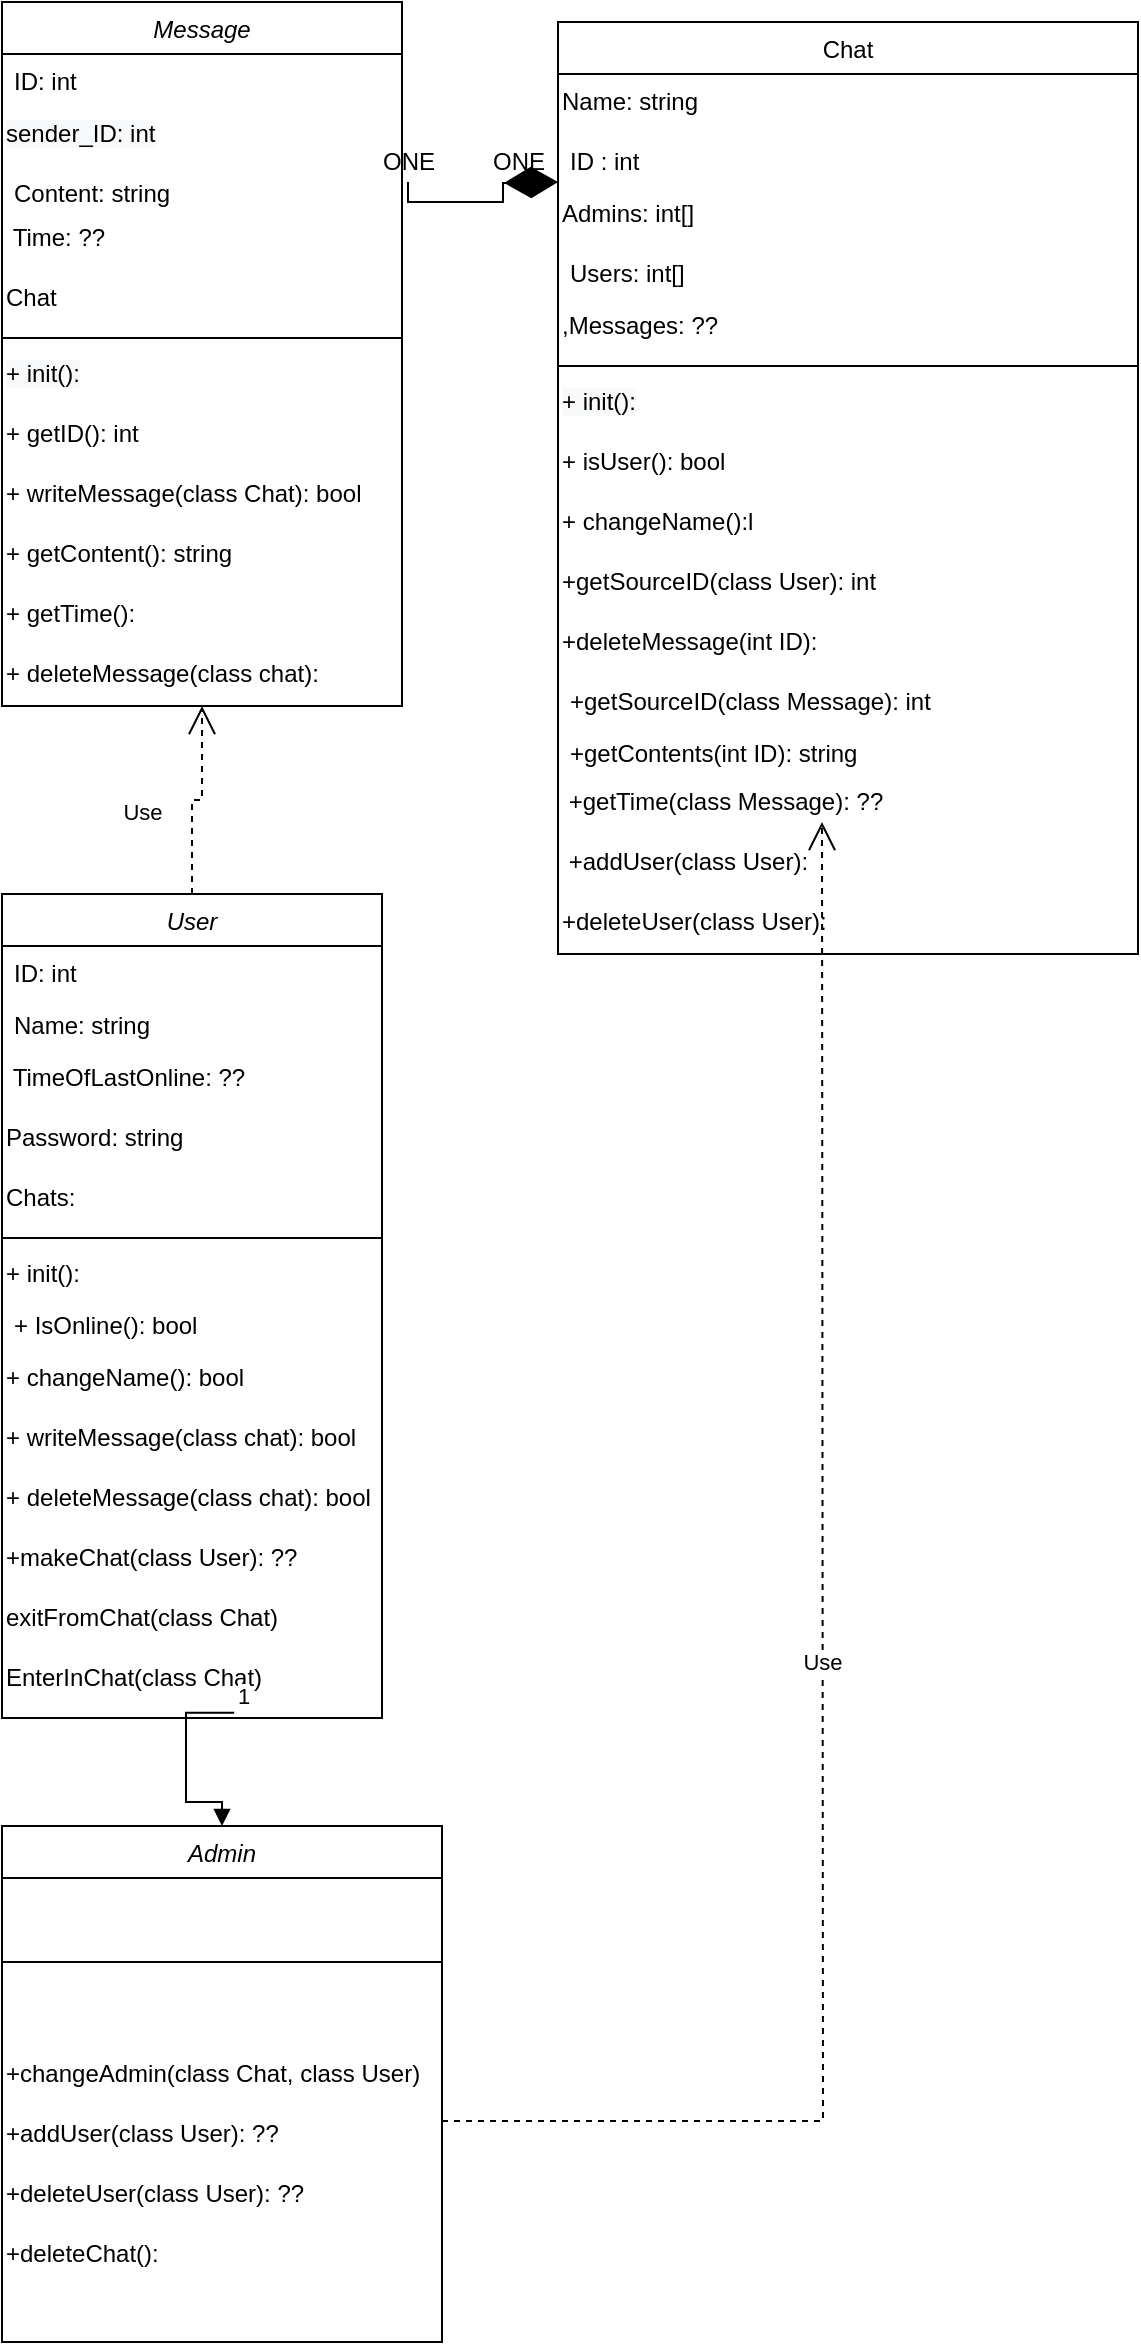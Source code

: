 <mxfile version="15.4.3" type="device"><diagram id="C5RBs43oDa-KdzZeNtuy" name="Page-1"><mxGraphModel dx="1038" dy="579" grid="1" gridSize="10" guides="1" tooltips="1" connect="1" arrows="1" fold="1" page="1" pageScale="1" pageWidth="827" pageHeight="1169" math="0" shadow="0"><root><mxCell id="WIyWlLk6GJQsqaUBKTNV-0"/><mxCell id="WIyWlLk6GJQsqaUBKTNV-1" parent="WIyWlLk6GJQsqaUBKTNV-0"/><mxCell id="zkfFHV4jXpPFQw0GAbJ--0" value="Message" style="swimlane;fontStyle=2;align=center;verticalAlign=top;childLayout=stackLayout;horizontal=1;startSize=26;horizontalStack=0;resizeParent=1;resizeLast=0;collapsible=1;marginBottom=0;rounded=0;shadow=0;strokeWidth=1;" parent="WIyWlLk6GJQsqaUBKTNV-1" vertex="1"><mxGeometry x="230" y="110" width="200" height="352" as="geometry"><mxRectangle x="230" y="140" width="160" height="26" as="alternateBounds"/></mxGeometry></mxCell><mxCell id="zkfFHV4jXpPFQw0GAbJ--1" value="ID: int   " style="text;align=left;verticalAlign=top;spacingLeft=4;spacingRight=4;overflow=hidden;rotatable=0;points=[[0,0.5],[1,0.5]];portConstraint=eastwest;" parent="zkfFHV4jXpPFQw0GAbJ--0" vertex="1"><mxGeometry y="26" width="200" height="26" as="geometry"/></mxCell><mxCell id="69HP-bowsw5nCI7gwzjr-82" value="&lt;span style=&quot;color: rgb(0 , 0 , 0) ; font-family: &amp;#34;helvetica&amp;#34; ; font-size: 12px ; font-style: normal ; font-weight: 400 ; letter-spacing: normal ; text-align: left ; text-indent: 0px ; text-transform: none ; word-spacing: 0px ; background-color: rgb(248 , 249 , 250) ; display: inline ; float: none&quot;&gt;sender_ID: int&lt;/span&gt;" style="text;whiteSpace=wrap;html=1;" vertex="1" parent="zkfFHV4jXpPFQw0GAbJ--0"><mxGeometry y="52" width="200" height="30" as="geometry"/></mxCell><mxCell id="zkfFHV4jXpPFQw0GAbJ--3" value="Content: string" style="text;align=left;verticalAlign=top;spacingLeft=4;spacingRight=4;overflow=hidden;rotatable=0;points=[[0,0.5],[1,0.5]];portConstraint=eastwest;rounded=0;shadow=0;html=0;" parent="zkfFHV4jXpPFQw0GAbJ--0" vertex="1"><mxGeometry y="82" width="200" height="22" as="geometry"/></mxCell><mxCell id="69HP-bowsw5nCI7gwzjr-4" value="&amp;nbsp;Time: ??" style="text;whiteSpace=wrap;html=1;" vertex="1" parent="zkfFHV4jXpPFQw0GAbJ--0"><mxGeometry y="104" width="200" height="30" as="geometry"/></mxCell><mxCell id="69HP-bowsw5nCI7gwzjr-94" value="Chat" style="text;whiteSpace=wrap;html=1;" vertex="1" parent="zkfFHV4jXpPFQw0GAbJ--0"><mxGeometry y="134" width="200" height="30" as="geometry"/></mxCell><mxCell id="zkfFHV4jXpPFQw0GAbJ--4" value="" style="line;html=1;strokeWidth=1;align=left;verticalAlign=middle;spacingTop=-1;spacingLeft=3;spacingRight=3;rotatable=0;labelPosition=right;points=[];portConstraint=eastwest;" parent="zkfFHV4jXpPFQw0GAbJ--0" vertex="1"><mxGeometry y="164" width="200" height="8" as="geometry"/></mxCell><mxCell id="69HP-bowsw5nCI7gwzjr-87" value="&lt;span style=&quot;color: rgb(0, 0, 0); font-family: helvetica; font-size: 12px; font-style: normal; font-weight: 400; letter-spacing: normal; text-align: left; text-indent: 0px; text-transform: none; word-spacing: 0px; background-color: rgb(248, 249, 250); display: inline; float: none;&quot;&gt;+ init():&lt;/span&gt;" style="text;whiteSpace=wrap;html=1;" vertex="1" parent="zkfFHV4jXpPFQw0GAbJ--0"><mxGeometry y="172" width="200" height="30" as="geometry"/></mxCell><mxCell id="69HP-bowsw5nCI7gwzjr-36" value="+ getID(): int" style="text;whiteSpace=wrap;html=1;" vertex="1" parent="zkfFHV4jXpPFQw0GAbJ--0"><mxGeometry y="202" width="200" height="30" as="geometry"/></mxCell><mxCell id="69HP-bowsw5nCI7gwzjr-96" value="+ writeMessage(class Chat): bool" style="text;whiteSpace=wrap;html=1;" vertex="1" parent="zkfFHV4jXpPFQw0GAbJ--0"><mxGeometry y="232" width="200" height="30" as="geometry"/></mxCell><mxCell id="69HP-bowsw5nCI7gwzjr-37" value="+ getContent(): string" style="text;whiteSpace=wrap;html=1;" vertex="1" parent="zkfFHV4jXpPFQw0GAbJ--0"><mxGeometry y="262" width="200" height="30" as="geometry"/></mxCell><mxCell id="69HP-bowsw5nCI7gwzjr-70" value="+ getTime():&amp;nbsp;" style="text;whiteSpace=wrap;html=1;" vertex="1" parent="zkfFHV4jXpPFQw0GAbJ--0"><mxGeometry y="292" width="200" height="30" as="geometry"/></mxCell><mxCell id="69HP-bowsw5nCI7gwzjr-100" value="+ deleteMessage(class chat):&amp;nbsp;" style="text;whiteSpace=wrap;html=1;" vertex="1" parent="zkfFHV4jXpPFQw0GAbJ--0"><mxGeometry y="322" width="200" height="30" as="geometry"/></mxCell><mxCell id="zkfFHV4jXpPFQw0GAbJ--17" value="Chat" style="swimlane;fontStyle=0;align=center;verticalAlign=top;childLayout=stackLayout;horizontal=1;startSize=26;horizontalStack=0;resizeParent=1;resizeLast=0;collapsible=1;marginBottom=0;rounded=0;shadow=0;strokeWidth=1;" parent="WIyWlLk6GJQsqaUBKTNV-1" vertex="1"><mxGeometry x="508" y="120" width="290" height="466" as="geometry"><mxRectangle x="550" y="140" width="160" height="26" as="alternateBounds"/></mxGeometry></mxCell><mxCell id="69HP-bowsw5nCI7gwzjr-72" value="&lt;font face=&quot;helvetica&quot;&gt;Name: string&lt;/font&gt;" style="text;whiteSpace=wrap;html=1;" vertex="1" parent="zkfFHV4jXpPFQw0GAbJ--17"><mxGeometry y="26" width="290" height="30" as="geometry"/></mxCell><mxCell id="zkfFHV4jXpPFQw0GAbJ--18" value="ID : int" style="text;align=left;verticalAlign=top;spacingLeft=4;spacingRight=4;overflow=hidden;rotatable=0;points=[[0,0.5],[1,0.5]];portConstraint=eastwest;" parent="zkfFHV4jXpPFQw0GAbJ--17" vertex="1"><mxGeometry y="56" width="290" height="26" as="geometry"/></mxCell><mxCell id="69HP-bowsw5nCI7gwzjr-98" value="Admins: int[]" style="text;whiteSpace=wrap;html=1;" vertex="1" parent="zkfFHV4jXpPFQw0GAbJ--17"><mxGeometry y="82" width="290" height="30" as="geometry"/></mxCell><mxCell id="zkfFHV4jXpPFQw0GAbJ--19" value="Users: int[]" style="text;align=left;verticalAlign=top;spacingLeft=4;spacingRight=4;overflow=hidden;rotatable=0;points=[[0,0.5],[1,0.5]];portConstraint=eastwest;rounded=0;shadow=0;html=0;" parent="zkfFHV4jXpPFQw0GAbJ--17" vertex="1"><mxGeometry y="112" width="290" height="26" as="geometry"/></mxCell><mxCell id="69HP-bowsw5nCI7gwzjr-32" value=",Messages: ??" style="text;whiteSpace=wrap;html=1;" vertex="1" parent="zkfFHV4jXpPFQw0GAbJ--17"><mxGeometry y="138" width="290" height="30" as="geometry"/></mxCell><mxCell id="zkfFHV4jXpPFQw0GAbJ--23" value="" style="line;html=1;strokeWidth=1;align=left;verticalAlign=middle;spacingTop=-1;spacingLeft=3;spacingRight=3;rotatable=0;labelPosition=right;points=[];portConstraint=eastwest;" parent="zkfFHV4jXpPFQw0GAbJ--17" vertex="1"><mxGeometry y="168" width="290" height="8" as="geometry"/></mxCell><mxCell id="69HP-bowsw5nCI7gwzjr-76" value="&lt;span style=&quot;color: rgb(0 , 0 , 0) ; font-family: &amp;#34;helvetica&amp;#34; ; font-size: 12px ; font-style: normal ; font-weight: 400 ; letter-spacing: normal ; text-align: left ; text-indent: 0px ; text-transform: none ; word-spacing: 0px ; background-color: rgb(248 , 249 , 250) ; display: inline ; float: none&quot;&gt;+ init():&lt;/span&gt;" style="text;whiteSpace=wrap;html=1;" vertex="1" parent="zkfFHV4jXpPFQw0GAbJ--17"><mxGeometry y="176" width="290" height="30" as="geometry"/></mxCell><mxCell id="69HP-bowsw5nCI7gwzjr-102" value="+ isUser(): bool" style="text;whiteSpace=wrap;html=1;" vertex="1" parent="zkfFHV4jXpPFQw0GAbJ--17"><mxGeometry y="206" width="290" height="30" as="geometry"/></mxCell><mxCell id="69HP-bowsw5nCI7gwzjr-73" value="+ changeName():l" style="text;whiteSpace=wrap;html=1;" vertex="1" parent="zkfFHV4jXpPFQw0GAbJ--17"><mxGeometry y="236" width="290" height="30" as="geometry"/></mxCell><mxCell id="69HP-bowsw5nCI7gwzjr-20" value="+getSourceID(class User): int" style="text;whiteSpace=wrap;html=1;" vertex="1" parent="zkfFHV4jXpPFQw0GAbJ--17"><mxGeometry y="266" width="290" height="30" as="geometry"/></mxCell><mxCell id="69HP-bowsw5nCI7gwzjr-81" value="+deleteMessage(int ID):&amp;nbsp;" style="text;whiteSpace=wrap;html=1;" vertex="1" parent="zkfFHV4jXpPFQw0GAbJ--17"><mxGeometry y="296" width="290" height="30" as="geometry"/></mxCell><mxCell id="69HP-bowsw5nCI7gwzjr-1" value="+getSourceID(class Message): int" style="text;align=left;verticalAlign=top;spacingLeft=4;spacingRight=4;overflow=hidden;rotatable=0;points=[[0,0.5],[1,0.5]];portConstraint=eastwest;" vertex="1" parent="zkfFHV4jXpPFQw0GAbJ--17"><mxGeometry y="326" width="290" height="26" as="geometry"/></mxCell><mxCell id="69HP-bowsw5nCI7gwzjr-3" value="+getContents(int ID): string" style="text;align=left;verticalAlign=top;spacingLeft=4;spacingRight=4;overflow=hidden;rotatable=0;points=[[0,0.5],[1,0.5]];portConstraint=eastwest;" vertex="1" parent="zkfFHV4jXpPFQw0GAbJ--17"><mxGeometry y="352" width="290" height="24" as="geometry"/></mxCell><mxCell id="69HP-bowsw5nCI7gwzjr-7" value="&amp;nbsp;+getTime(class Message): ??" style="text;whiteSpace=wrap;html=1;" vertex="1" parent="zkfFHV4jXpPFQw0GAbJ--17"><mxGeometry y="376" width="290" height="30" as="geometry"/></mxCell><mxCell id="69HP-bowsw5nCI7gwzjr-19" value="&amp;nbsp;+addUser(class User):&amp;nbsp;" style="text;whiteSpace=wrap;html=1;" vertex="1" parent="zkfFHV4jXpPFQw0GAbJ--17"><mxGeometry y="406" width="290" height="30" as="geometry"/></mxCell><mxCell id="69HP-bowsw5nCI7gwzjr-33" value="+deleteUser(class User):&amp;nbsp;" style="text;whiteSpace=wrap;html=1;" vertex="1" parent="zkfFHV4jXpPFQw0GAbJ--17"><mxGeometry y="436" width="290" height="30" as="geometry"/></mxCell><mxCell id="69HP-bowsw5nCI7gwzjr-0" value="" style="endArrow=diamondThin;endFill=1;endSize=24;html=1;rounded=0;edgeStyle=orthogonalEdgeStyle;exitX=0.5;exitY=1;exitDx=0;exitDy=0;exitPerimeter=0;" edge="1" parent="WIyWlLk6GJQsqaUBKTNV-1" source="69HP-bowsw5nCI7gwzjr-31"><mxGeometry width="160" relative="1" as="geometry"><mxPoint x="440" y="200" as="sourcePoint"/><mxPoint x="508" y="200" as="targetPoint"/></mxGeometry></mxCell><mxCell id="69HP-bowsw5nCI7gwzjr-9" value="User" style="swimlane;fontStyle=2;align=center;verticalAlign=top;childLayout=stackLayout;horizontal=1;startSize=26;horizontalStack=0;resizeParent=1;resizeLast=0;collapsible=1;marginBottom=0;rounded=0;shadow=0;strokeWidth=1;" vertex="1" parent="WIyWlLk6GJQsqaUBKTNV-1"><mxGeometry x="230" y="556" width="190" height="412" as="geometry"><mxRectangle x="230" y="420" width="160" height="26" as="alternateBounds"/></mxGeometry></mxCell><mxCell id="69HP-bowsw5nCI7gwzjr-10" value="ID: int" style="text;align=left;verticalAlign=top;spacingLeft=4;spacingRight=4;overflow=hidden;rotatable=0;points=[[0,0.5],[1,0.5]];portConstraint=eastwest;" vertex="1" parent="69HP-bowsw5nCI7gwzjr-9"><mxGeometry y="26" width="190" height="26" as="geometry"/></mxCell><mxCell id="69HP-bowsw5nCI7gwzjr-11" value="Name: string" style="text;align=left;verticalAlign=top;spacingLeft=4;spacingRight=4;overflow=hidden;rotatable=0;points=[[0,0.5],[1,0.5]];portConstraint=eastwest;rounded=0;shadow=0;html=0;" vertex="1" parent="69HP-bowsw5nCI7gwzjr-9"><mxGeometry y="52" width="190" height="26" as="geometry"/></mxCell><mxCell id="69HP-bowsw5nCI7gwzjr-13" value="&amp;nbsp;TimeOfLastOnline: ??" style="text;whiteSpace=wrap;html=1;" vertex="1" parent="69HP-bowsw5nCI7gwzjr-9"><mxGeometry y="78" width="190" height="30" as="geometry"/></mxCell><mxCell id="69HP-bowsw5nCI7gwzjr-90" value="&lt;font face=&quot;helvetica&quot;&gt;Password: string&lt;/font&gt;" style="text;whiteSpace=wrap;html=1;" vertex="1" parent="69HP-bowsw5nCI7gwzjr-9"><mxGeometry y="108" width="190" height="30" as="geometry"/></mxCell><mxCell id="69HP-bowsw5nCI7gwzjr-99" value="Chats:&amp;nbsp;" style="text;whiteSpace=wrap;html=1;" vertex="1" parent="69HP-bowsw5nCI7gwzjr-9"><mxGeometry y="138" width="190" height="30" as="geometry"/></mxCell><mxCell id="69HP-bowsw5nCI7gwzjr-14" value="" style="line;html=1;strokeWidth=1;align=left;verticalAlign=middle;spacingTop=-1;spacingLeft=3;spacingRight=3;rotatable=0;labelPosition=right;points=[];portConstraint=eastwest;" vertex="1" parent="69HP-bowsw5nCI7gwzjr-9"><mxGeometry y="168" width="190" height="8" as="geometry"/></mxCell><mxCell id="69HP-bowsw5nCI7gwzjr-74" value="+ init():" style="text;whiteSpace=wrap;html=1;" vertex="1" parent="69HP-bowsw5nCI7gwzjr-9"><mxGeometry y="176" width="190" height="26" as="geometry"/></mxCell><mxCell id="69HP-bowsw5nCI7gwzjr-15" value="+ IsOnline(): bool" style="text;align=left;verticalAlign=top;spacingLeft=4;spacingRight=4;overflow=hidden;rotatable=0;points=[[0,0.5],[1,0.5]];portConstraint=eastwest;" vertex="1" parent="69HP-bowsw5nCI7gwzjr-9"><mxGeometry y="202" width="190" height="26" as="geometry"/></mxCell><mxCell id="69HP-bowsw5nCI7gwzjr-71" value="+ changeName(): bool" style="text;whiteSpace=wrap;html=1;" vertex="1" parent="69HP-bowsw5nCI7gwzjr-9"><mxGeometry y="228" width="190" height="30" as="geometry"/></mxCell><mxCell id="69HP-bowsw5nCI7gwzjr-21" value="+ writeMessage(class chat): bool" style="text;whiteSpace=wrap;html=1;" vertex="1" parent="69HP-bowsw5nCI7gwzjr-9"><mxGeometry y="258" width="190" height="30" as="geometry"/></mxCell><mxCell id="69HP-bowsw5nCI7gwzjr-23" value="+ deleteMessage(class chat): bool" style="text;whiteSpace=wrap;html=1;" vertex="1" parent="69HP-bowsw5nCI7gwzjr-9"><mxGeometry y="288" width="190" height="30" as="geometry"/></mxCell><mxCell id="69HP-bowsw5nCI7gwzjr-58" value="+makeChat(class User): ??" style="text;whiteSpace=wrap;html=1;" vertex="1" parent="69HP-bowsw5nCI7gwzjr-9"><mxGeometry y="318" width="190" height="30" as="geometry"/></mxCell><mxCell id="69HP-bowsw5nCI7gwzjr-64" value="exitFromChat(class Chat)" style="text;whiteSpace=wrap;html=1;" vertex="1" parent="69HP-bowsw5nCI7gwzjr-9"><mxGeometry y="348" width="190" height="30" as="geometry"/></mxCell><mxCell id="69HP-bowsw5nCI7gwzjr-63" value="EnterInChat(class Chat)" style="text;whiteSpace=wrap;html=1;" vertex="1" parent="69HP-bowsw5nCI7gwzjr-9"><mxGeometry y="378" width="190" height="30" as="geometry"/></mxCell><mxCell id="69HP-bowsw5nCI7gwzjr-30" value="ONE" style="text;html=1;align=center;verticalAlign=middle;resizable=0;points=[];autosize=1;strokeColor=none;fillColor=none;" vertex="1" parent="WIyWlLk6GJQsqaUBKTNV-1"><mxGeometry x="468" y="180" width="40" height="20" as="geometry"/></mxCell><mxCell id="69HP-bowsw5nCI7gwzjr-31" value="ONE" style="text;html=1;align=center;verticalAlign=middle;resizable=0;points=[];autosize=1;strokeColor=none;fillColor=none;" vertex="1" parent="WIyWlLk6GJQsqaUBKTNV-1"><mxGeometry x="413" y="180" width="40" height="20" as="geometry"/></mxCell><mxCell id="69HP-bowsw5nCI7gwzjr-44" value="Admin" style="swimlane;fontStyle=2;align=center;verticalAlign=top;childLayout=stackLayout;horizontal=1;startSize=26;horizontalStack=0;resizeParent=1;resizeLast=0;collapsible=1;marginBottom=0;rounded=0;shadow=0;strokeWidth=1;" vertex="1" parent="WIyWlLk6GJQsqaUBKTNV-1"><mxGeometry x="230" y="1022" width="220" height="258" as="geometry"><mxRectangle x="230" y="140" width="160" height="26" as="alternateBounds"/></mxGeometry></mxCell><mxCell id="69HP-bowsw5nCI7gwzjr-48" value="&lt;br&gt;&lt;br&gt;&lt;br&gt;&lt;br&gt;&lt;br&gt;&lt;br&gt;" style="line;html=1;strokeWidth=1;align=left;verticalAlign=middle;spacingTop=-1;spacingLeft=3;spacingRight=3;rotatable=0;labelPosition=right;points=[];portConstraint=eastwest;" vertex="1" parent="69HP-bowsw5nCI7gwzjr-44"><mxGeometry y="26" width="220" height="84" as="geometry"/></mxCell><mxCell id="69HP-bowsw5nCI7gwzjr-66" value="+changeAdmin(class Chat, class User)" style="text;whiteSpace=wrap;html=1;" vertex="1" parent="69HP-bowsw5nCI7gwzjr-44"><mxGeometry y="110" width="220" height="30" as="geometry"/></mxCell><mxCell id="69HP-bowsw5nCI7gwzjr-57" value="+addUser(class User): ??" style="text;whiteSpace=wrap;html=1;" vertex="1" parent="69HP-bowsw5nCI7gwzjr-44"><mxGeometry y="140" width="220" height="30" as="geometry"/></mxCell><mxCell id="69HP-bowsw5nCI7gwzjr-56" value="+deleteUser(class User): ??" style="text;whiteSpace=wrap;html=1;" vertex="1" parent="69HP-bowsw5nCI7gwzjr-44"><mxGeometry y="170" width="220" height="30" as="geometry"/></mxCell><mxCell id="69HP-bowsw5nCI7gwzjr-59" value="+deleteChat():&amp;nbsp;" style="text;whiteSpace=wrap;html=1;" vertex="1" parent="69HP-bowsw5nCI7gwzjr-44"><mxGeometry y="200" width="220" height="30" as="geometry"/></mxCell><mxCell id="69HP-bowsw5nCI7gwzjr-53" value="" style="endArrow=block;endFill=1;html=1;edgeStyle=orthogonalEdgeStyle;align=left;verticalAlign=top;rounded=0;entryX=0.5;entryY=0;entryDx=0;entryDy=0;exitX=0.611;exitY=1.045;exitDx=0;exitDy=0;exitPerimeter=0;" edge="1" parent="WIyWlLk6GJQsqaUBKTNV-1" source="69HP-bowsw5nCI7gwzjr-63" target="69HP-bowsw5nCI7gwzjr-44"><mxGeometry x="-1" relative="1" as="geometry"><mxPoint x="160" y="1090" as="sourcePoint"/><mxPoint x="340" y="820" as="targetPoint"/><Array as="points"><mxPoint x="322" y="1010"/><mxPoint x="340" y="1010"/></Array></mxGeometry></mxCell><mxCell id="69HP-bowsw5nCI7gwzjr-54" value="1" style="edgeLabel;resizable=0;html=1;align=left;verticalAlign=bottom;" connectable="0" vertex="1" parent="69HP-bowsw5nCI7gwzjr-53"><mxGeometry x="-1" relative="1" as="geometry"/></mxCell><mxCell id="69HP-bowsw5nCI7gwzjr-61" value="Use" style="endArrow=open;endSize=12;dashed=1;html=1;rounded=0;edgeStyle=orthogonalEdgeStyle;exitX=1;exitY=0.25;exitDx=0;exitDy=0;" edge="1" parent="WIyWlLk6GJQsqaUBKTNV-1" source="69HP-bowsw5nCI7gwzjr-57"><mxGeometry width="160" relative="1" as="geometry"><mxPoint x="260" y="590" as="sourcePoint"/><mxPoint x="640" y="520" as="targetPoint"/></mxGeometry></mxCell><mxCell id="69HP-bowsw5nCI7gwzjr-80" value="Use" style="endArrow=open;endSize=12;dashed=1;html=1;rounded=0;edgeStyle=orthogonalEdgeStyle;entryX=0.5;entryY=1;entryDx=0;entryDy=0;exitX=0.5;exitY=0;exitDx=0;exitDy=0;" edge="1" parent="WIyWlLk6GJQsqaUBKTNV-1" source="69HP-bowsw5nCI7gwzjr-9" target="zkfFHV4jXpPFQw0GAbJ--0"><mxGeometry x="-0.143" y="25" width="160" relative="1" as="geometry"><mxPoint x="305" y="400" as="sourcePoint"/><mxPoint x="305" y="400" as="targetPoint"/><Array as="points"/><mxPoint y="1" as="offset"/></mxGeometry></mxCell></root></mxGraphModel></diagram></mxfile>